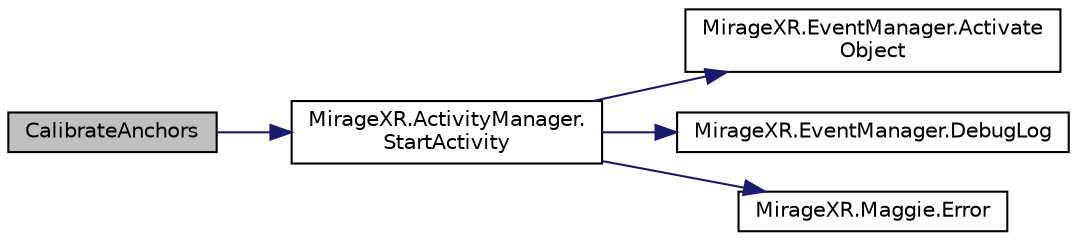 digraph "CalibrateAnchors"
{
 // INTERACTIVE_SVG=YES
 // LATEX_PDF_SIZE
  edge [fontname="Helvetica",fontsize="10",labelfontname="Helvetica",labelfontsize="10"];
  node [fontname="Helvetica",fontsize="10",shape=record];
  rankdir="LR";
  Node1 [label="CalibrateAnchors",height=0.2,width=0.4,color="black", fillcolor="grey75", style="filled", fontcolor="black",tooltip="Calibrate workplace anchors."];
  Node1 -> Node2 [color="midnightblue",fontsize="10",style="solid",fontname="Helvetica"];
  Node2 [label="MirageXR.ActivityManager.\lStartActivity",height=0.2,width=0.4,color="black", fillcolor="white", style="filled",URL="$class_mirage_x_r_1_1_activity_manager.html#a7dcec5193cc83d51982799ff48804aaa",tooltip="Starts the activity when workplace file parsing is completed."];
  Node2 -> Node3 [color="midnightblue",fontsize="10",style="solid",fontname="Helvetica"];
  Node3 [label="MirageXR.EventManager.Activate\lObject",height=0.2,width=0.4,color="black", fillcolor="white", style="filled",URL="$class_mirage_x_r_1_1_event_manager.html#a5feafd497e988b74316347be657d4af9",tooltip="Activates an object."];
  Node2 -> Node4 [color="midnightblue",fontsize="10",style="solid",fontname="Helvetica"];
  Node4 [label="MirageXR.EventManager.DebugLog",height=0.2,width=0.4,color="black", fillcolor="white", style="filled",URL="$class_mirage_x_r_1_1_event_manager.html#ac1632c3c1ea624d33ac079e9eee7f9b1",tooltip="Adds debug message to UI debug console and normal debug log."];
  Node2 -> Node5 [color="midnightblue",fontsize="10",style="solid",fontname="Helvetica"];
  Node5 [label="MirageXR.Maggie.Error",height=0.2,width=0.4,color="black", fillcolor="white", style="filled",URL="$class_mirage_x_r_1_1_maggie.html#a3801ac907906e50593a03a0fee695c23",tooltip="Speak out error message."];
}
